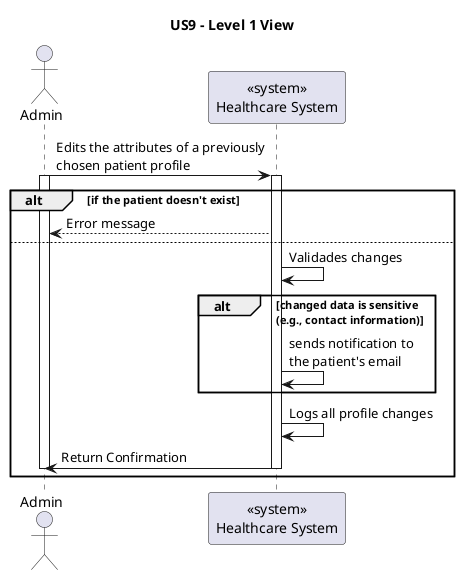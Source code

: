 ' 
' User Story: As an Admin,  I want to register new backoffice users (e.g., doctors, nurses, technicians, admins) via an out-of-band process, so that they can access the backoffice system with appropriate permissions.
'
' Acceptance Criteria:
' 
' - Backoffice users (e.g., doctors, nurses, technicians) are registered by an Admin via an internal process, not via self-registration.
' - Admin assigns roles (e.g., Doctor, Nurse, Technician) during the registration process.
' - Registered users receive a one-time setup link via email to set their password and activate their account.
' - The system enforces strong password requirements for security.
' - A confirmation email is sent to verify the user’s registration.

@startuml

title US9 - Level 1 View

actor Admin as U
participant "<<system>>\nHealthcare System" as web

U -> web : Edits the attributes of a previously\nchosen patient profile
activate U
activate web
alt if the patient doesn't exist
web --> U : Error message
else 
web -> web : Validades changes
alt changed data is sensitive\n(e.g., contact information)
web -> web : sends notification to\nthe patient's email
end
web -> web : Logs all profile changes
web -> U : Return Confirmation
deactivate web
deactivate U
end
' E a parte do email?



@enduml